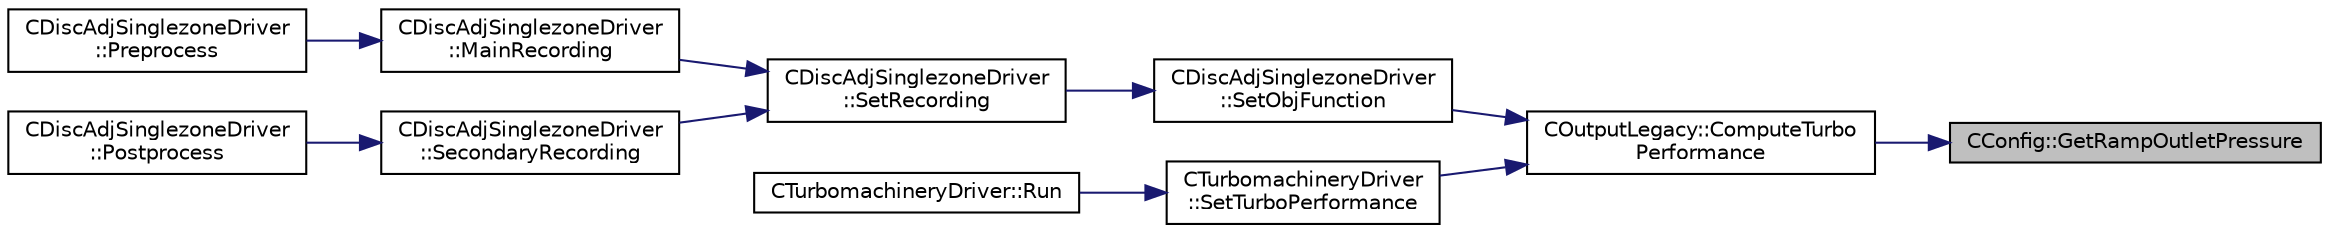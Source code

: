 digraph "CConfig::GetRampOutletPressure"
{
 // LATEX_PDF_SIZE
  edge [fontname="Helvetica",fontsize="10",labelfontname="Helvetica",labelfontsize="10"];
  node [fontname="Helvetica",fontsize="10",shape=record];
  rankdir="RL";
  Node1 [label="CConfig::GetRampOutletPressure",height=0.2,width=0.4,color="black", fillcolor="grey75", style="filled", fontcolor="black",tooltip="Get Outlet Pressure Ramp option."];
  Node1 -> Node2 [dir="back",color="midnightblue",fontsize="10",style="solid",fontname="Helvetica"];
  Node2 [label="COutputLegacy::ComputeTurbo\lPerformance",height=0.2,width=0.4,color="black", fillcolor="white", style="filled",URL="$classCOutputLegacy.html#a870a4170d6099c1f7c589596e20d2079",tooltip="Compute ."];
  Node2 -> Node3 [dir="back",color="midnightblue",fontsize="10",style="solid",fontname="Helvetica"];
  Node3 [label="CDiscAdjSinglezoneDriver\l::SetObjFunction",height=0.2,width=0.4,color="black", fillcolor="white", style="filled",URL="$classCDiscAdjSinglezoneDriver.html#aea0513ac808106c6a92be610b3b17a6a",tooltip="Set the objective function."];
  Node3 -> Node4 [dir="back",color="midnightblue",fontsize="10",style="solid",fontname="Helvetica"];
  Node4 [label="CDiscAdjSinglezoneDriver\l::SetRecording",height=0.2,width=0.4,color="black", fillcolor="white", style="filled",URL="$classCDiscAdjSinglezoneDriver.html#ac5a9bbc8bf431a06a4ec315a514c9428",tooltip="Record one iteration of a flow iteration in within multiple zones."];
  Node4 -> Node5 [dir="back",color="midnightblue",fontsize="10",style="solid",fontname="Helvetica"];
  Node5 [label="CDiscAdjSinglezoneDriver\l::MainRecording",height=0.2,width=0.4,color="black", fillcolor="white", style="filled",URL="$classCDiscAdjSinglezoneDriver.html#af4087bc4859a336b67555336d8f28aaf",tooltip="Record the main computational path."];
  Node5 -> Node6 [dir="back",color="midnightblue",fontsize="10",style="solid",fontname="Helvetica"];
  Node6 [label="CDiscAdjSinglezoneDriver\l::Preprocess",height=0.2,width=0.4,color="black", fillcolor="white", style="filled",URL="$classCDiscAdjSinglezoneDriver.html#a231f69c77c922207c235930508b1db67",tooltip="Preprocess the single-zone iteration."];
  Node4 -> Node7 [dir="back",color="midnightblue",fontsize="10",style="solid",fontname="Helvetica"];
  Node7 [label="CDiscAdjSinglezoneDriver\l::SecondaryRecording",height=0.2,width=0.4,color="black", fillcolor="white", style="filled",URL="$classCDiscAdjSinglezoneDriver.html#ad328a74dd89ed2e335b22c4bf2b53cb0",tooltip="Record the secondary computational path."];
  Node7 -> Node8 [dir="back",color="midnightblue",fontsize="10",style="solid",fontname="Helvetica"];
  Node8 [label="CDiscAdjSinglezoneDriver\l::Postprocess",height=0.2,width=0.4,color="black", fillcolor="white", style="filled",URL="$classCDiscAdjSinglezoneDriver.html#a8646cc443849a97868c59003066bb850",tooltip="Postprocess the adjoint iteration for ZONE_0."];
  Node2 -> Node9 [dir="back",color="midnightblue",fontsize="10",style="solid",fontname="Helvetica"];
  Node9 [label="CTurbomachineryDriver\l::SetTurboPerformance",height=0.2,width=0.4,color="black", fillcolor="white", style="filled",URL="$classCTurbomachineryDriver.html#a5f79f6d56a18a557d1afce41629ec743",tooltip="Set Mixing Plane interface within multiple zones."];
  Node9 -> Node10 [dir="back",color="midnightblue",fontsize="10",style="solid",fontname="Helvetica"];
  Node10 [label="CTurbomachineryDriver::Run",height=0.2,width=0.4,color="black", fillcolor="white", style="filled",URL="$classCTurbomachineryDriver.html#ab7014fa08e7f173449b42cd0dc43498d",tooltip="Run a single iteration of the physics within multiple zones."];
}
